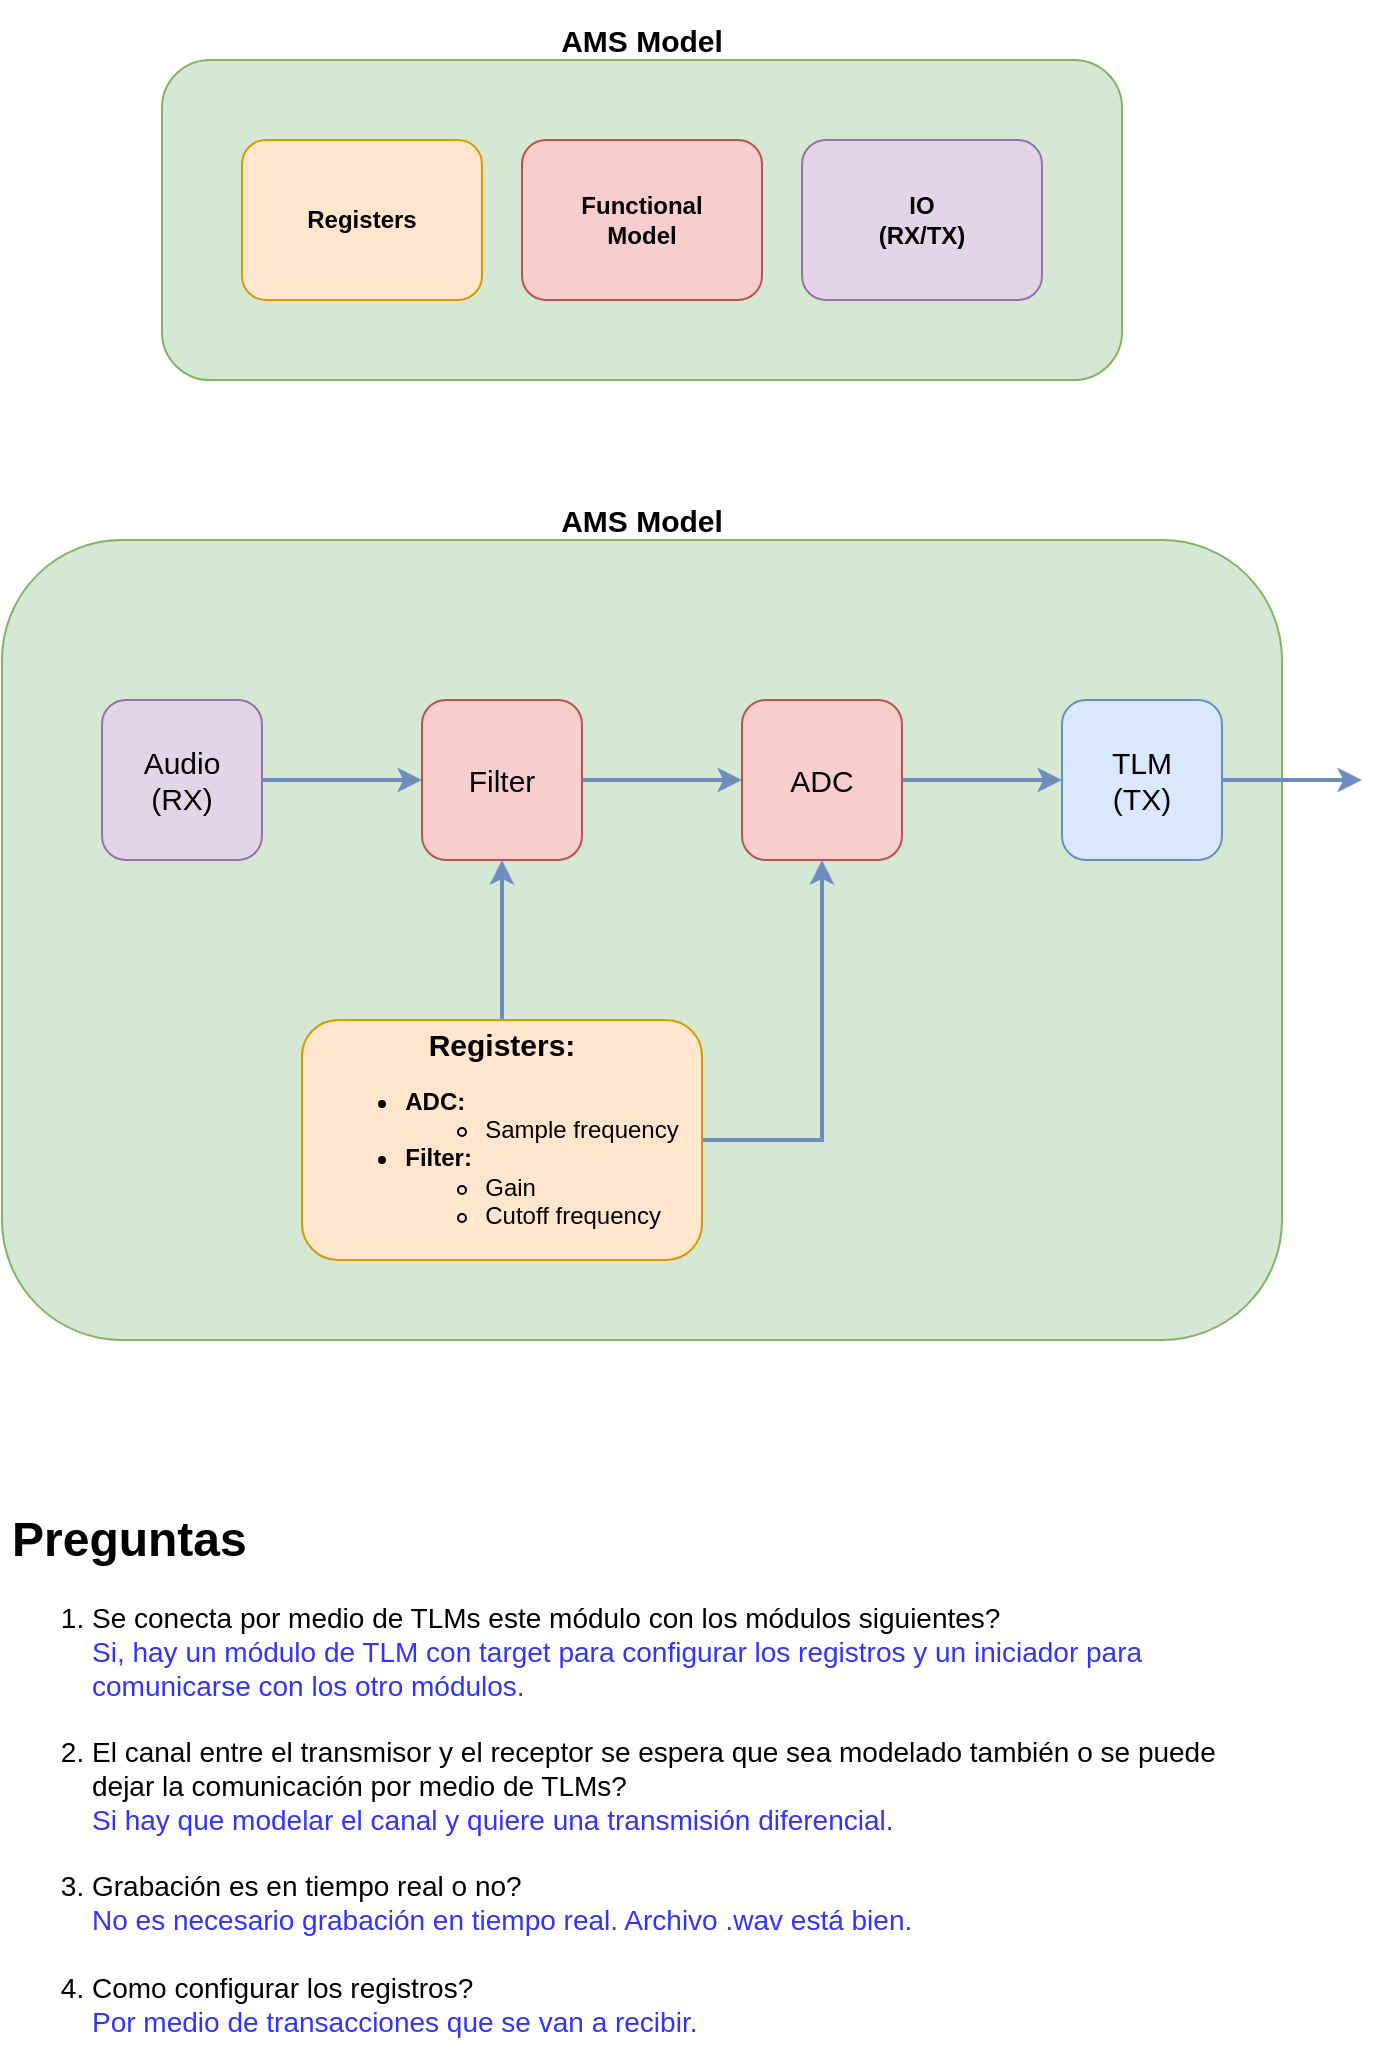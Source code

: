 <mxfile version="20.0.3" type="device"><diagram id="rwGBciGuOBe-E5kVw3XS" name="Page-1"><mxGraphModel dx="1588" dy="909" grid="1" gridSize="10" guides="1" tooltips="1" connect="1" arrows="1" fold="1" page="1" pageScale="1" pageWidth="850" pageHeight="1100" math="0" shadow="0"><root><mxCell id="0"/><mxCell id="1" parent="0"/><mxCell id="aGjN7tOKRLzDIxElSiI3-13" value="" style="rounded=1;whiteSpace=wrap;html=1;fontSize=15;fillColor=#d5e8d4;strokeColor=#82b366;" parent="1" vertex="1"><mxGeometry x="120" y="320" width="640" height="400" as="geometry"/></mxCell><mxCell id="aGjN7tOKRLzDIxElSiI3-1" value="" style="rounded=1;whiteSpace=wrap;html=1;align=center;fillColor=#d5e8d4;strokeColor=#82b366;" parent="1" vertex="1"><mxGeometry x="200" y="80" width="480" height="160" as="geometry"/></mxCell><mxCell id="aGjN7tOKRLzDIxElSiI3-2" value="&lt;b&gt;Registers&lt;/b&gt;" style="rounded=1;whiteSpace=wrap;html=1;fillColor=#ffe6cc;strokeColor=#d79b00;" parent="1" vertex="1"><mxGeometry x="240" y="120" width="120" height="80" as="geometry"/></mxCell><mxCell id="aGjN7tOKRLzDIxElSiI3-3" value="&lt;b&gt;Functional&lt;br&gt;Model&lt;/b&gt;" style="rounded=1;whiteSpace=wrap;html=1;fillColor=#f8cecc;strokeColor=#b85450;" parent="1" vertex="1"><mxGeometry x="380" y="120" width="120" height="80" as="geometry"/></mxCell><mxCell id="aGjN7tOKRLzDIxElSiI3-4" value="&lt;b&gt;IO&lt;br&gt;(RX/TX)&lt;/b&gt;" style="rounded=1;whiteSpace=wrap;html=1;fillColor=#e1d5e7;strokeColor=#9673a6;" parent="1" vertex="1"><mxGeometry x="520" y="120" width="120" height="80" as="geometry"/></mxCell><mxCell id="aGjN7tOKRLzDIxElSiI3-5" value="&lt;font style=&quot;font-size: 15px;&quot;&gt;&lt;b&gt;AMS Model&lt;/b&gt;&lt;/font&gt;" style="text;html=1;strokeColor=none;fillColor=none;align=center;verticalAlign=middle;whiteSpace=wrap;rounded=0;" parent="1" vertex="1"><mxGeometry x="380" y="50" width="120" height="40" as="geometry"/></mxCell><mxCell id="aGjN7tOKRLzDIxElSiI3-8" style="edgeStyle=orthogonalEdgeStyle;rounded=0;orthogonalLoop=1;jettySize=auto;html=1;exitX=1;exitY=0.5;exitDx=0;exitDy=0;fontSize=15;fillColor=#dae8fc;strokeColor=#6c8ebf;entryX=0;entryY=0.5;entryDx=0;entryDy=0;strokeWidth=2;" parent="1" source="aGjN7tOKRLzDIxElSiI3-7" target="aGjN7tOKRLzDIxElSiI3-9" edge="1"><mxGeometry relative="1" as="geometry"><mxPoint x="320" y="440" as="targetPoint"/></mxGeometry></mxCell><mxCell id="aGjN7tOKRLzDIxElSiI3-7" value="Audio&lt;br&gt;(RX)" style="rounded=1;whiteSpace=wrap;html=1;fontSize=15;fillColor=#e1d5e7;strokeColor=#9673a6;" parent="1" vertex="1"><mxGeometry x="170" y="400" width="80" height="80" as="geometry"/></mxCell><mxCell id="aGjN7tOKRLzDIxElSiI3-11" style="edgeStyle=orthogonalEdgeStyle;rounded=0;orthogonalLoop=1;jettySize=auto;html=1;exitX=1;exitY=0.5;exitDx=0;exitDy=0;entryX=0;entryY=0.5;entryDx=0;entryDy=0;fontSize=15;fillColor=#dae8fc;strokeColor=#6c8ebf;strokeWidth=2;" parent="1" source="aGjN7tOKRLzDIxElSiI3-9" target="aGjN7tOKRLzDIxElSiI3-10" edge="1"><mxGeometry relative="1" as="geometry"/></mxCell><mxCell id="aGjN7tOKRLzDIxElSiI3-9" value="Filter" style="rounded=1;whiteSpace=wrap;html=1;fontSize=15;fillColor=#f8cecc;strokeColor=#b85450;" parent="1" vertex="1"><mxGeometry x="330" y="400" width="80" height="80" as="geometry"/></mxCell><mxCell id="aGjN7tOKRLzDIxElSiI3-16" style="edgeStyle=orthogonalEdgeStyle;rounded=0;orthogonalLoop=1;jettySize=auto;html=1;exitX=1;exitY=0.5;exitDx=0;exitDy=0;entryX=0;entryY=0.5;entryDx=0;entryDy=0;fontSize=15;fillColor=#dae8fc;strokeColor=#6c8ebf;strokeWidth=2;" parent="1" source="aGjN7tOKRLzDIxElSiI3-10" target="aGjN7tOKRLzDIxElSiI3-15" edge="1"><mxGeometry relative="1" as="geometry"/></mxCell><mxCell id="aGjN7tOKRLzDIxElSiI3-10" value="ADC" style="rounded=1;whiteSpace=wrap;html=1;fontSize=15;fillColor=#f8cecc;strokeColor=#b85450;" parent="1" vertex="1"><mxGeometry x="490" y="400" width="80" height="80" as="geometry"/></mxCell><mxCell id="aGjN7tOKRLzDIxElSiI3-17" style="edgeStyle=orthogonalEdgeStyle;rounded=0;orthogonalLoop=1;jettySize=auto;html=1;exitX=0.5;exitY=0;exitDx=0;exitDy=0;entryX=0.5;entryY=1;entryDx=0;entryDy=0;fontSize=15;fillColor=#dae8fc;strokeColor=#6c8ebf;strokeWidth=2;" parent="1" source="aGjN7tOKRLzDIxElSiI3-12" target="aGjN7tOKRLzDIxElSiI3-9" edge="1"><mxGeometry relative="1" as="geometry"/></mxCell><mxCell id="aGjN7tOKRLzDIxElSiI3-18" style="edgeStyle=orthogonalEdgeStyle;rounded=0;orthogonalLoop=1;jettySize=auto;html=1;exitX=1;exitY=0.5;exitDx=0;exitDy=0;entryX=0.5;entryY=1;entryDx=0;entryDy=0;fontSize=15;fillColor=#dae8fc;strokeColor=#6c8ebf;strokeWidth=2;" parent="1" source="aGjN7tOKRLzDIxElSiI3-12" target="aGjN7tOKRLzDIxElSiI3-10" edge="1"><mxGeometry relative="1" as="geometry"/></mxCell><mxCell id="aGjN7tOKRLzDIxElSiI3-12" value="&lt;font style=&quot;font-weight: bold; font-size: 15px;&quot;&gt;Registers:&lt;/font&gt;&lt;br&gt;&lt;div style=&quot;text-align: left;&quot;&gt;&lt;ul style=&quot;&quot;&gt;&lt;li style=&quot;font-weight: bold;&quot;&gt;&lt;b style=&quot;background-color: initial;&quot;&gt;ADC:&lt;/b&gt;&lt;/li&gt;&lt;ul style=&quot;&quot;&gt;&lt;li style=&quot;&quot;&gt;&lt;span style=&quot;background-color: initial;&quot;&gt;Sample frequency&lt;/span&gt;&lt;/li&gt;&lt;/ul&gt;&lt;li style=&quot;font-weight: bold;&quot;&gt;Filter:&lt;/li&gt;&lt;ul style=&quot;&quot;&gt;&lt;li style=&quot;&quot;&gt;Gain&lt;/li&gt;&lt;li style=&quot;&quot;&gt;Cutoff frequency&lt;/li&gt;&lt;/ul&gt;&lt;/ul&gt;&lt;/div&gt;" style="rounded=1;whiteSpace=wrap;html=1;fillColor=#ffe6cc;strokeColor=#d79b00;" parent="1" vertex="1"><mxGeometry x="270" y="560" width="200" height="120" as="geometry"/></mxCell><mxCell id="aGjN7tOKRLzDIxElSiI3-14" value="&lt;font style=&quot;font-size: 15px;&quot;&gt;&lt;b&gt;AMS Model&lt;/b&gt;&lt;/font&gt;" style="text;html=1;strokeColor=none;fillColor=none;align=center;verticalAlign=middle;whiteSpace=wrap;rounded=0;" parent="1" vertex="1"><mxGeometry x="380" y="290" width="120" height="40" as="geometry"/></mxCell><mxCell id="aGjN7tOKRLzDIxElSiI3-19" style="edgeStyle=orthogonalEdgeStyle;rounded=0;orthogonalLoop=1;jettySize=auto;html=1;exitX=1;exitY=0.5;exitDx=0;exitDy=0;fontSize=15;strokeWidth=2;fillColor=#dae8fc;strokeColor=#6c8ebf;" parent="1" source="aGjN7tOKRLzDIxElSiI3-15" edge="1"><mxGeometry relative="1" as="geometry"><mxPoint x="800" y="440" as="targetPoint"/></mxGeometry></mxCell><mxCell id="aGjN7tOKRLzDIxElSiI3-15" value="TLM&lt;br&gt;(TX)" style="rounded=1;whiteSpace=wrap;html=1;fontSize=15;fillColor=#dae8fc;strokeColor=#6c8ebf;" parent="1" vertex="1"><mxGeometry x="650" y="400" width="80" height="80" as="geometry"/></mxCell><mxCell id="AVAzSkdN6orkdhxTo76F-1" value="&lt;h1&gt;&lt;span style=&quot;background-color: initial;&quot;&gt;Preguntas&lt;/span&gt;&lt;/h1&gt;&lt;div style=&quot;font-size: 14px;&quot;&gt;&lt;ol&gt;&lt;li&gt;&lt;span style=&quot;background-color: initial; font-weight: normal;&quot;&gt;Se conecta por medio de TLMs este módulo con los módulos siguientes?&lt;br&gt;&lt;font color=&quot;#3333ff&quot;&gt;Si, hay un módulo de TLM con target para configurar los registros y un iniciador para comunicarse con los otro módulos.&lt;/font&gt;&lt;br&gt;&lt;br&gt;&lt;/span&gt;&lt;/li&gt;&lt;li&gt;&lt;span style=&quot;background-color: initial; font-weight: normal;&quot;&gt;El canal entre el transmisor y el receptor se espera que sea modelado también o se puede dejar la comunicación por medio de TLMs?&lt;br&gt;&lt;font color=&quot;#3333ff&quot;&gt;Si hay que modelar el canal y quiere una transmisión diferencial.&amp;nbsp;&lt;/font&gt;&lt;br&gt;&lt;br&gt;&lt;/span&gt;&lt;/li&gt;&lt;li&gt;&lt;span style=&quot;background-color: initial; font-weight: normal;&quot;&gt;Grabación es en tiempo real o no?&lt;br&gt;&lt;font color=&quot;#3333ff&quot;&gt;No es necesario grabación en tiempo real. Archivo .wav está bien.&lt;/font&gt;&lt;br&gt;&lt;br&gt;&lt;/span&gt;&lt;/li&gt;&lt;li&gt;Como configurar los registros?&lt;br&gt;&lt;font color=&quot;#3333ff&quot;&gt;Por medio de transacciones que se van a recibir.&lt;/font&gt;&lt;/li&gt;&lt;/ol&gt;&lt;/div&gt;" style="text;html=1;strokeColor=none;fillColor=none;spacing=5;spacingTop=-20;whiteSpace=wrap;overflow=hidden;rounded=0;" parent="1" vertex="1"><mxGeometry x="120" y="800" width="640" height="280" as="geometry"/></mxCell></root></mxGraphModel></diagram></mxfile>
